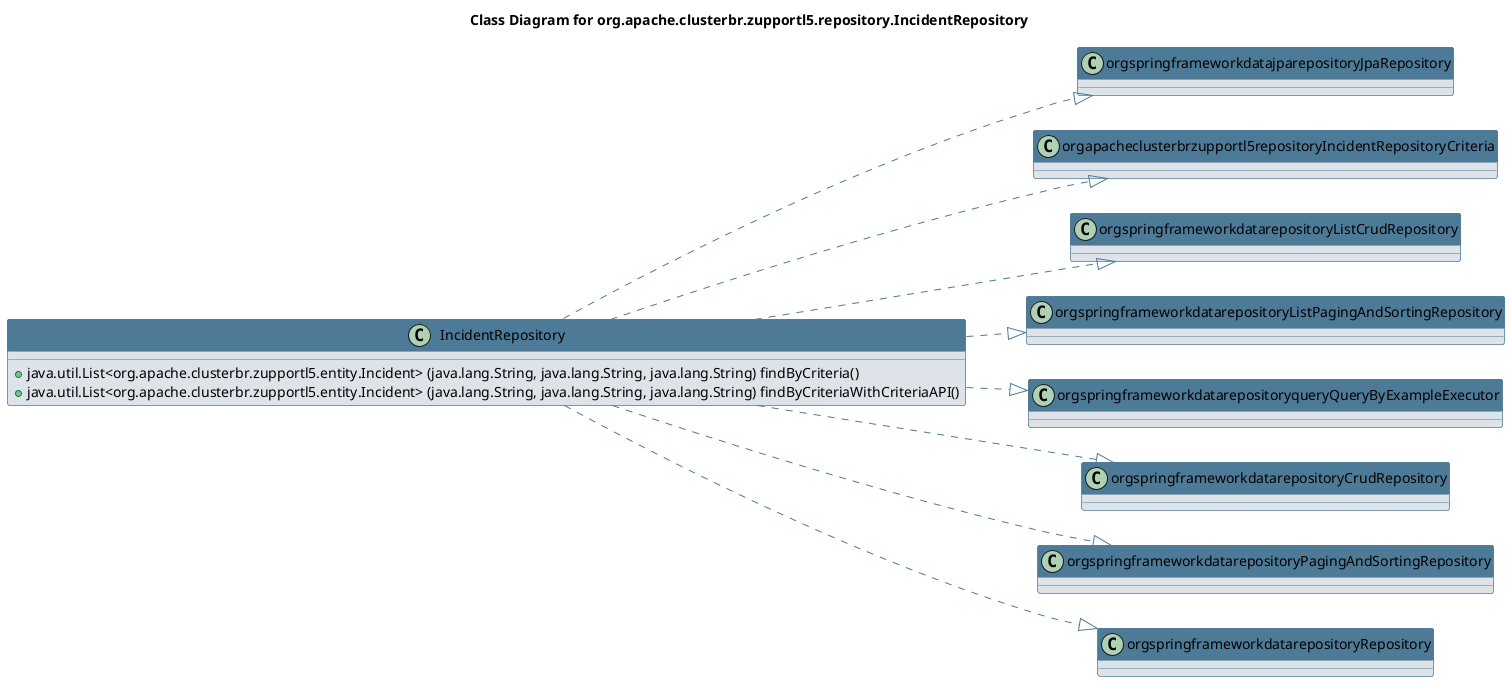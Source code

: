 @startuml 
skinparam class { 
 BackgroundColor #DEE3E9 
 ArrowColor #4D7A97 
 BorderColor #4D7A97 
}
left to right direction 
title Class Diagram for org.apache.clusterbr.zupportl5.repository.IncidentRepository
skinparam titleBackgroundColor White
skinparam classHeaderBackgroundColor #4D7A97 
skinparam stereotypeCBackgroundColor #F8981D 

class IncidentRepository {
 + java.util.List<org.apache.clusterbr.zupportl5.entity.Incident> (java.lang.String, java.lang.String, java.lang.String) findByCriteria()
 + java.util.List<org.apache.clusterbr.zupportl5.entity.Incident> (java.lang.String, java.lang.String, java.lang.String) findByCriteriaWithCriteriaAPI()
}
IncidentRepository ..|> orgspringframeworkdatajparepositoryJpaRepository
IncidentRepository ..|> orgapacheclusterbrzupportl5repositoryIncidentRepositoryCriteria
IncidentRepository ..|> orgspringframeworkdatarepositoryListCrudRepository
IncidentRepository ..|> orgspringframeworkdatarepositoryListPagingAndSortingRepository
IncidentRepository ..|> orgspringframeworkdatarepositoryqueryQueryByExampleExecutor
IncidentRepository ..|> orgspringframeworkdatarepositoryCrudRepository
IncidentRepository ..|> orgspringframeworkdatarepositoryPagingAndSortingRepository
IncidentRepository ..|> orgspringframeworkdatarepositoryRepository
@enduml